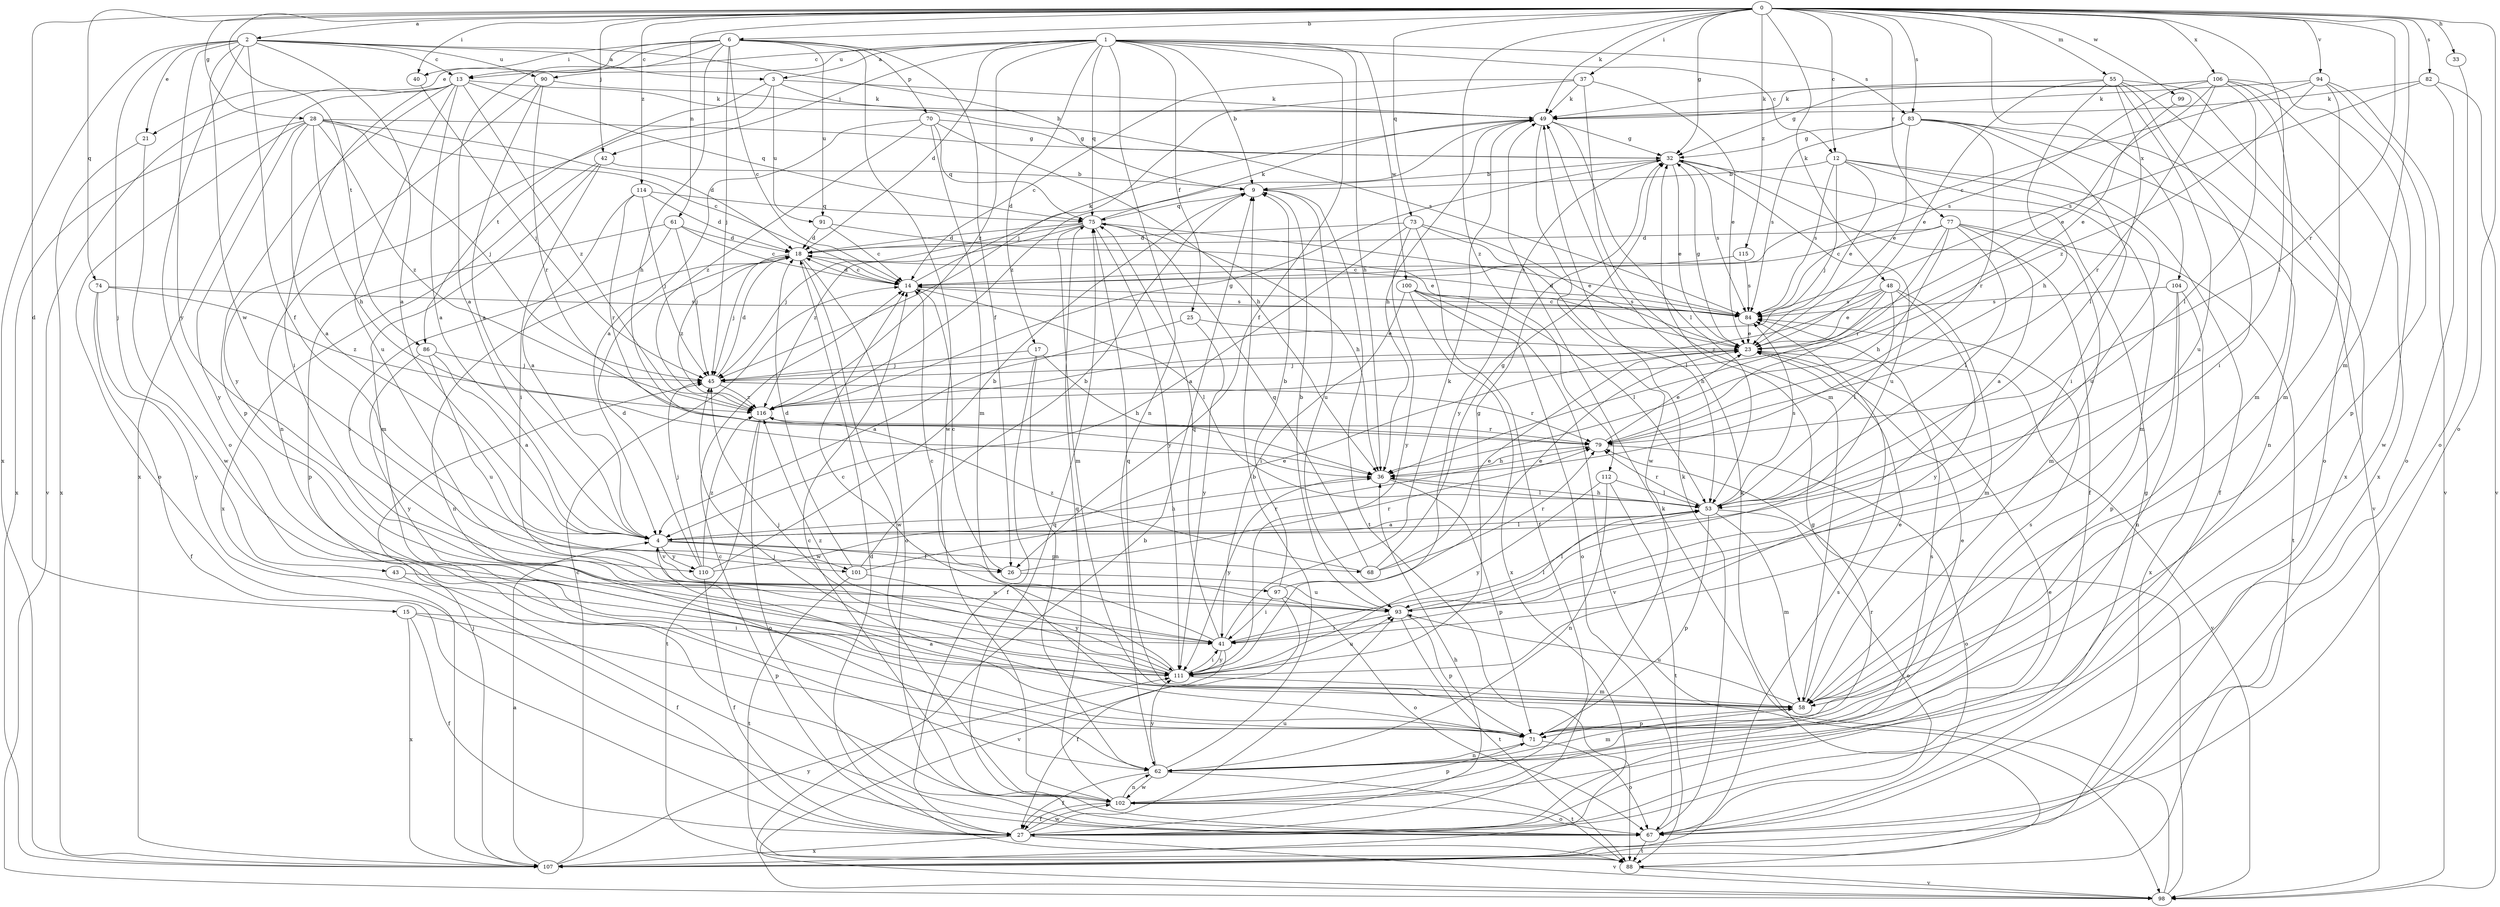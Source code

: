 strict digraph  {
0;
1;
2;
3;
4;
6;
9;
12;
13;
14;
15;
17;
18;
21;
23;
25;
26;
27;
28;
32;
33;
36;
37;
40;
41;
42;
43;
45;
48;
49;
53;
55;
58;
61;
62;
67;
68;
70;
71;
73;
74;
75;
77;
79;
82;
83;
84;
86;
88;
90;
91;
93;
94;
97;
98;
99;
100;
101;
102;
104;
106;
107;
110;
111;
112;
114;
115;
116;
0 -> 2  [label=a];
0 -> 6  [label=b];
0 -> 12  [label=c];
0 -> 15  [label=d];
0 -> 28  [label=g];
0 -> 32  [label=g];
0 -> 33  [label=h];
0 -> 37  [label=i];
0 -> 40  [label=i];
0 -> 42  [label=j];
0 -> 48  [label=k];
0 -> 49  [label=k];
0 -> 53  [label=l];
0 -> 55  [label=m];
0 -> 58  [label=m];
0 -> 61  [label=n];
0 -> 67  [label=o];
0 -> 73  [label=q];
0 -> 74  [label=q];
0 -> 77  [label=r];
0 -> 79  [label=r];
0 -> 82  [label=s];
0 -> 83  [label=s];
0 -> 86  [label=t];
0 -> 94  [label=v];
0 -> 99  [label=w];
0 -> 104  [label=x];
0 -> 106  [label=x];
0 -> 112  [label=z];
0 -> 114  [label=z];
0 -> 115  [label=z];
1 -> 3  [label=a];
1 -> 9  [label=b];
1 -> 12  [label=c];
1 -> 13  [label=c];
1 -> 17  [label=d];
1 -> 18  [label=d];
1 -> 25  [label=f];
1 -> 26  [label=f];
1 -> 36  [label=h];
1 -> 42  [label=j];
1 -> 62  [label=n];
1 -> 75  [label=q];
1 -> 83  [label=s];
1 -> 90  [label=u];
1 -> 100  [label=w];
1 -> 116  [label=z];
2 -> 3  [label=a];
2 -> 4  [label=a];
2 -> 9  [label=b];
2 -> 13  [label=c];
2 -> 21  [label=e];
2 -> 26  [label=f];
2 -> 43  [label=j];
2 -> 67  [label=o];
2 -> 90  [label=u];
2 -> 101  [label=w];
2 -> 107  [label=x];
2 -> 110  [label=y];
3 -> 49  [label=k];
3 -> 62  [label=n];
3 -> 84  [label=s];
3 -> 86  [label=t];
3 -> 91  [label=u];
4 -> 26  [label=f];
4 -> 36  [label=h];
4 -> 53  [label=l];
4 -> 68  [label=p];
4 -> 97  [label=v];
4 -> 101  [label=w];
4 -> 110  [label=y];
6 -> 4  [label=a];
6 -> 13  [label=c];
6 -> 14  [label=c];
6 -> 21  [label=e];
6 -> 26  [label=f];
6 -> 36  [label=h];
6 -> 40  [label=i];
6 -> 45  [label=j];
6 -> 70  [label=p];
6 -> 91  [label=u];
6 -> 102  [label=w];
9 -> 75  [label=q];
9 -> 88  [label=t];
9 -> 93  [label=u];
12 -> 9  [label=b];
12 -> 23  [label=e];
12 -> 27  [label=f];
12 -> 45  [label=j];
12 -> 58  [label=m];
12 -> 84  [label=s];
12 -> 93  [label=u];
13 -> 4  [label=a];
13 -> 41  [label=i];
13 -> 49  [label=k];
13 -> 71  [label=p];
13 -> 75  [label=q];
13 -> 93  [label=u];
13 -> 98  [label=v];
13 -> 107  [label=x];
13 -> 116  [label=z];
14 -> 18  [label=d];
14 -> 49  [label=k];
14 -> 53  [label=l];
14 -> 84  [label=s];
15 -> 27  [label=f];
15 -> 41  [label=i];
15 -> 71  [label=p];
15 -> 107  [label=x];
17 -> 27  [label=f];
17 -> 36  [label=h];
17 -> 45  [label=j];
17 -> 62  [label=n];
18 -> 14  [label=c];
18 -> 45  [label=j];
18 -> 62  [label=n];
18 -> 67  [label=o];
18 -> 102  [label=w];
18 -> 116  [label=z];
21 -> 102  [label=w];
21 -> 107  [label=x];
23 -> 32  [label=g];
23 -> 45  [label=j];
23 -> 98  [label=v];
25 -> 4  [label=a];
25 -> 23  [label=e];
25 -> 111  [label=y];
26 -> 14  [label=c];
26 -> 79  [label=r];
26 -> 93  [label=u];
27 -> 14  [label=c];
27 -> 23  [label=e];
27 -> 32  [label=g];
27 -> 36  [label=h];
27 -> 93  [label=u];
27 -> 98  [label=v];
27 -> 102  [label=w];
27 -> 107  [label=x];
28 -> 4  [label=a];
28 -> 14  [label=c];
28 -> 18  [label=d];
28 -> 32  [label=g];
28 -> 36  [label=h];
28 -> 45  [label=j];
28 -> 67  [label=o];
28 -> 107  [label=x];
28 -> 111  [label=y];
28 -> 116  [label=z];
32 -> 9  [label=b];
32 -> 23  [label=e];
32 -> 27  [label=f];
32 -> 84  [label=s];
32 -> 93  [label=u];
32 -> 111  [label=y];
33 -> 67  [label=o];
36 -> 53  [label=l];
36 -> 71  [label=p];
36 -> 111  [label=y];
37 -> 14  [label=c];
37 -> 23  [label=e];
37 -> 45  [label=j];
37 -> 49  [label=k];
37 -> 58  [label=m];
40 -> 45  [label=j];
41 -> 14  [label=c];
41 -> 27  [label=f];
41 -> 49  [label=k];
41 -> 53  [label=l];
41 -> 75  [label=q];
41 -> 111  [label=y];
42 -> 9  [label=b];
42 -> 41  [label=i];
42 -> 58  [label=m];
42 -> 107  [label=x];
43 -> 27  [label=f];
43 -> 93  [label=u];
45 -> 18  [label=d];
45 -> 79  [label=r];
45 -> 116  [label=z];
48 -> 23  [label=e];
48 -> 36  [label=h];
48 -> 53  [label=l];
48 -> 58  [label=m];
48 -> 84  [label=s];
48 -> 111  [label=y];
48 -> 116  [label=z];
49 -> 32  [label=g];
49 -> 36  [label=h];
49 -> 53  [label=l];
49 -> 102  [label=w];
49 -> 116  [label=z];
53 -> 4  [label=a];
53 -> 36  [label=h];
53 -> 58  [label=m];
53 -> 67  [label=o];
53 -> 71  [label=p];
53 -> 79  [label=r];
53 -> 84  [label=s];
55 -> 23  [label=e];
55 -> 36  [label=h];
55 -> 41  [label=i];
55 -> 49  [label=k];
55 -> 53  [label=l];
55 -> 67  [label=o];
55 -> 93  [label=u];
55 -> 107  [label=x];
58 -> 23  [label=e];
58 -> 71  [label=p];
58 -> 75  [label=q];
58 -> 93  [label=u];
61 -> 14  [label=c];
61 -> 18  [label=d];
61 -> 41  [label=i];
61 -> 45  [label=j];
61 -> 71  [label=p];
62 -> 9  [label=b];
62 -> 27  [label=f];
62 -> 58  [label=m];
62 -> 79  [label=r];
62 -> 88  [label=t];
62 -> 102  [label=w];
62 -> 111  [label=y];
67 -> 49  [label=k];
67 -> 75  [label=q];
67 -> 88  [label=t];
68 -> 23  [label=e];
68 -> 32  [label=g];
68 -> 75  [label=q];
68 -> 79  [label=r];
68 -> 116  [label=z];
70 -> 4  [label=a];
70 -> 32  [label=g];
70 -> 36  [label=h];
70 -> 58  [label=m];
70 -> 75  [label=q];
70 -> 116  [label=z];
71 -> 4  [label=a];
71 -> 23  [label=e];
71 -> 45  [label=j];
71 -> 62  [label=n];
71 -> 67  [label=o];
71 -> 84  [label=s];
73 -> 4  [label=a];
73 -> 18  [label=d];
73 -> 23  [label=e];
73 -> 27  [label=f];
73 -> 53  [label=l];
73 -> 111  [label=y];
74 -> 27  [label=f];
74 -> 84  [label=s];
74 -> 111  [label=y];
74 -> 116  [label=z];
75 -> 18  [label=d];
75 -> 36  [label=h];
75 -> 45  [label=j];
75 -> 49  [label=k];
75 -> 58  [label=m];
75 -> 84  [label=s];
75 -> 111  [label=y];
75 -> 116  [label=z];
77 -> 4  [label=a];
77 -> 14  [label=c];
77 -> 18  [label=d];
77 -> 36  [label=h];
77 -> 53  [label=l];
77 -> 58  [label=m];
77 -> 79  [label=r];
77 -> 88  [label=t];
79 -> 23  [label=e];
79 -> 36  [label=h];
79 -> 67  [label=o];
82 -> 49  [label=k];
82 -> 67  [label=o];
82 -> 84  [label=s];
82 -> 98  [label=v];
83 -> 23  [label=e];
83 -> 32  [label=g];
83 -> 41  [label=i];
83 -> 62  [label=n];
83 -> 79  [label=r];
83 -> 84  [label=s];
83 -> 98  [label=v];
84 -> 14  [label=c];
84 -> 18  [label=d];
84 -> 23  [label=e];
86 -> 4  [label=a];
86 -> 45  [label=j];
86 -> 93  [label=u];
86 -> 111  [label=y];
88 -> 18  [label=d];
88 -> 49  [label=k];
88 -> 98  [label=v];
90 -> 4  [label=a];
90 -> 49  [label=k];
90 -> 79  [label=r];
90 -> 111  [label=y];
91 -> 14  [label=c];
91 -> 18  [label=d];
91 -> 23  [label=e];
93 -> 9  [label=b];
93 -> 41  [label=i];
93 -> 53  [label=l];
93 -> 71  [label=p];
93 -> 88  [label=t];
94 -> 14  [label=c];
94 -> 49  [label=k];
94 -> 58  [label=m];
94 -> 71  [label=p];
94 -> 98  [label=v];
94 -> 116  [label=z];
97 -> 9  [label=b];
97 -> 23  [label=e];
97 -> 41  [label=i];
97 -> 67  [label=o];
97 -> 98  [label=v];
98 -> 9  [label=b];
98 -> 32  [label=g];
98 -> 49  [label=k];
99 -> 23  [label=e];
100 -> 41  [label=i];
100 -> 53  [label=l];
100 -> 67  [label=o];
100 -> 84  [label=s];
100 -> 98  [label=v];
100 -> 107  [label=x];
101 -> 9  [label=b];
101 -> 18  [label=d];
101 -> 79  [label=r];
101 -> 88  [label=t];
101 -> 111  [label=y];
102 -> 14  [label=c];
102 -> 27  [label=f];
102 -> 62  [label=n];
102 -> 67  [label=o];
102 -> 71  [label=p];
102 -> 75  [label=q];
102 -> 84  [label=s];
104 -> 62  [label=n];
104 -> 71  [label=p];
104 -> 84  [label=s];
104 -> 107  [label=x];
106 -> 23  [label=e];
106 -> 32  [label=g];
106 -> 49  [label=k];
106 -> 53  [label=l];
106 -> 58  [label=m];
106 -> 79  [label=r];
106 -> 84  [label=s];
106 -> 102  [label=w];
106 -> 107  [label=x];
107 -> 4  [label=a];
107 -> 14  [label=c];
107 -> 45  [label=j];
107 -> 84  [label=s];
107 -> 111  [label=y];
110 -> 9  [label=b];
110 -> 18  [label=d];
110 -> 23  [label=e];
110 -> 27  [label=f];
110 -> 45  [label=j];
110 -> 116  [label=z];
111 -> 14  [label=c];
111 -> 32  [label=g];
111 -> 41  [label=i];
111 -> 45  [label=j];
111 -> 58  [label=m];
111 -> 93  [label=u];
111 -> 116  [label=z];
112 -> 53  [label=l];
112 -> 62  [label=n];
112 -> 88  [label=t];
112 -> 111  [label=y];
114 -> 4  [label=a];
114 -> 18  [label=d];
114 -> 45  [label=j];
114 -> 75  [label=q];
114 -> 79  [label=r];
115 -> 14  [label=c];
115 -> 84  [label=s];
116 -> 32  [label=g];
116 -> 67  [label=o];
116 -> 79  [label=r];
116 -> 88  [label=t];
}
